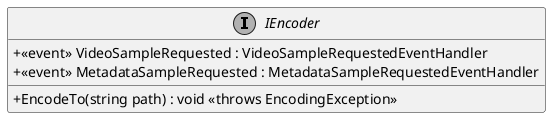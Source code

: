@startuml
skinparam monochrome true
skinparam classAttributeIconSize 0

interface IEncoder {
    + EncodeTo(string path) : void <<throws EncodingException>>
    + <<event>> VideoSampleRequested : VideoSampleRequestedEventHandler 
    + <<event>> MetadataSampleRequested : MetadataSampleRequestedEventHandler 
}
@enduml
